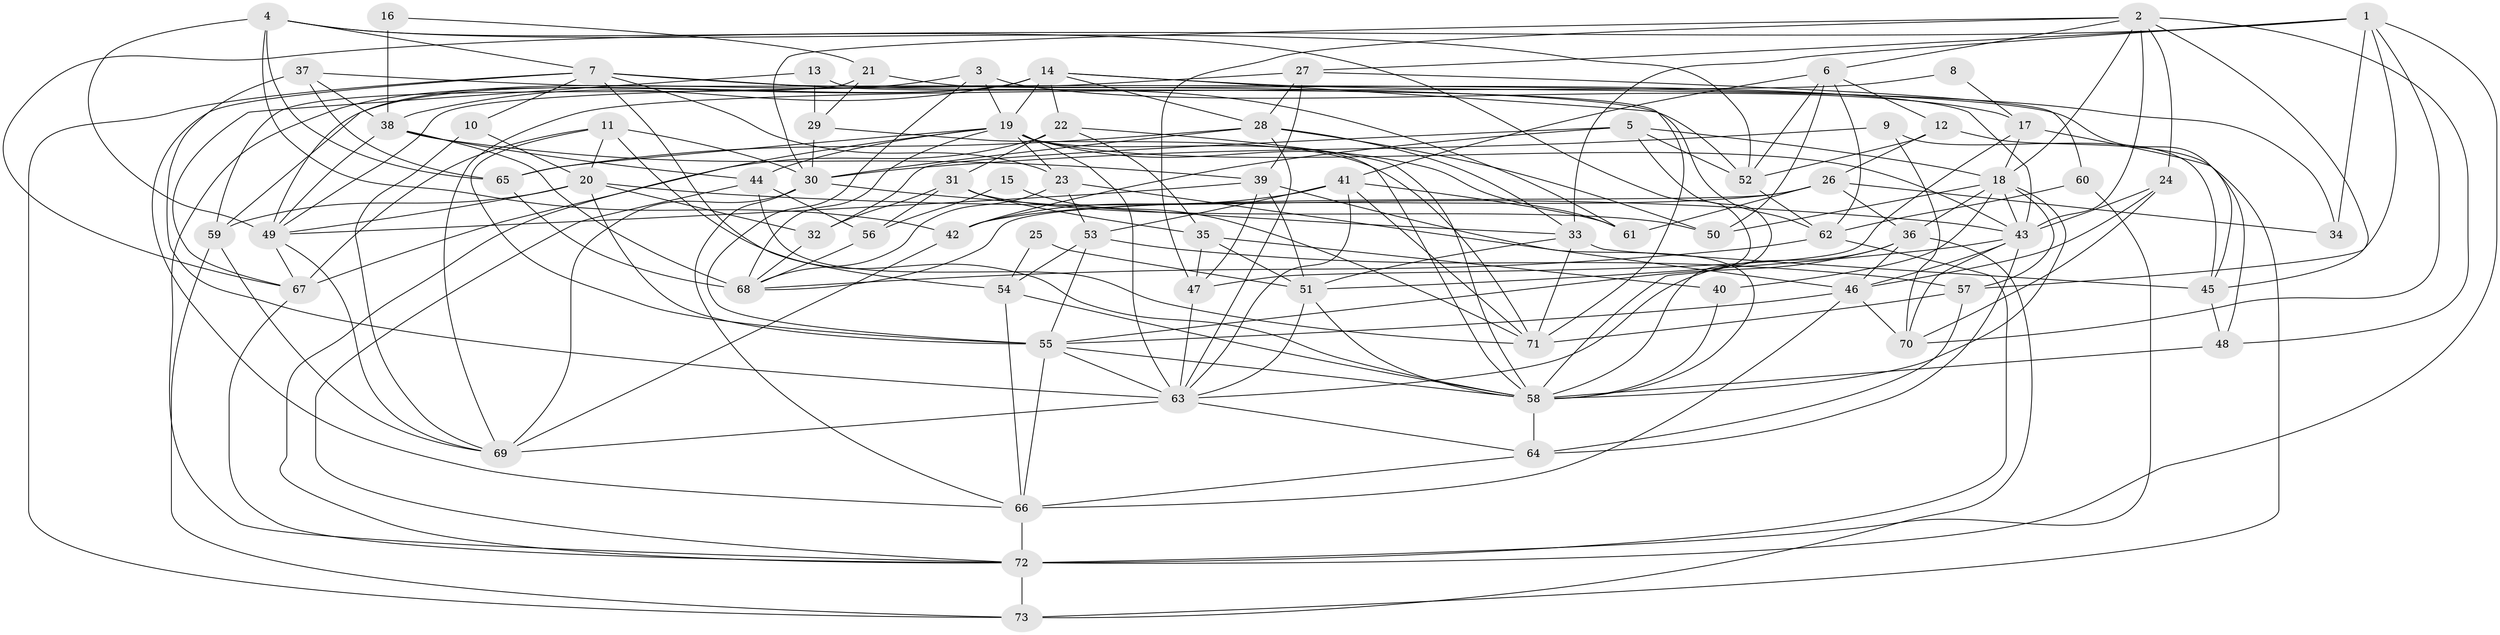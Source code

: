 // original degree distribution, {6: 0.07534246575342465, 7: 0.02054794520547945, 2: 0.15753424657534246, 4: 0.3287671232876712, 3: 0.21232876712328766, 5: 0.1780821917808219, 8: 0.0136986301369863, 11: 0.00684931506849315, 9: 0.00684931506849315}
// Generated by graph-tools (version 1.1) at 2025/02/03/09/25 03:02:09]
// undirected, 73 vertices, 206 edges
graph export_dot {
graph [start="1"]
  node [color=gray90,style=filled];
  1;
  2;
  3;
  4;
  5;
  6;
  7;
  8;
  9;
  10;
  11;
  12;
  13;
  14;
  15;
  16;
  17;
  18;
  19;
  20;
  21;
  22;
  23;
  24;
  25;
  26;
  27;
  28;
  29;
  30;
  31;
  32;
  33;
  34;
  35;
  36;
  37;
  38;
  39;
  40;
  41;
  42;
  43;
  44;
  45;
  46;
  47;
  48;
  49;
  50;
  51;
  52;
  53;
  54;
  55;
  56;
  57;
  58;
  59;
  60;
  61;
  62;
  63;
  64;
  65;
  66;
  67;
  68;
  69;
  70;
  71;
  72;
  73;
  1 -- 27 [weight=1.0];
  1 -- 33 [weight=1.0];
  1 -- 34 [weight=1.0];
  1 -- 57 [weight=1.0];
  1 -- 67 [weight=1.0];
  1 -- 70 [weight=1.0];
  1 -- 72 [weight=1.0];
  2 -- 6 [weight=1.0];
  2 -- 18 [weight=1.0];
  2 -- 24 [weight=1.0];
  2 -- 30 [weight=1.0];
  2 -- 43 [weight=1.0];
  2 -- 45 [weight=1.0];
  2 -- 47 [weight=1.0];
  2 -- 48 [weight=1.0];
  3 -- 17 [weight=1.0];
  3 -- 19 [weight=1.0];
  3 -- 49 [weight=1.0];
  3 -- 55 [weight=1.0];
  4 -- 7 [weight=1.0];
  4 -- 42 [weight=1.0];
  4 -- 49 [weight=1.0];
  4 -- 52 [weight=1.0];
  4 -- 58 [weight=1.0];
  4 -- 65 [weight=1.0];
  5 -- 18 [weight=1.0];
  5 -- 32 [weight=1.0];
  5 -- 42 [weight=1.0];
  5 -- 52 [weight=1.0];
  5 -- 58 [weight=1.0];
  6 -- 12 [weight=1.0];
  6 -- 41 [weight=1.0];
  6 -- 50 [weight=1.0];
  6 -- 52 [weight=1.0];
  6 -- 62 [weight=1.0];
  7 -- 10 [weight=1.0];
  7 -- 23 [weight=1.0];
  7 -- 52 [weight=1.0];
  7 -- 54 [weight=1.0];
  7 -- 61 [weight=1.0];
  7 -- 66 [weight=1.0];
  7 -- 73 [weight=1.0];
  8 -- 17 [weight=1.0];
  8 -- 69 [weight=1.0];
  9 -- 30 [weight=1.0];
  9 -- 45 [weight=1.0];
  9 -- 70 [weight=1.0];
  10 -- 20 [weight=1.0];
  10 -- 69 [weight=1.0];
  11 -- 20 [weight=1.0];
  11 -- 30 [weight=1.0];
  11 -- 55 [weight=1.0];
  11 -- 58 [weight=2.0];
  11 -- 67 [weight=1.0];
  12 -- 26 [weight=1.0];
  12 -- 52 [weight=1.0];
  12 -- 73 [weight=1.0];
  13 -- 29 [weight=1.0];
  13 -- 67 [weight=1.0];
  13 -- 71 [weight=1.0];
  14 -- 19 [weight=1.0];
  14 -- 22 [weight=1.0];
  14 -- 28 [weight=1.0];
  14 -- 34 [weight=1.0];
  14 -- 38 [weight=1.0];
  14 -- 59 [weight=1.0];
  14 -- 62 [weight=1.0];
  14 -- 72 [weight=1.0];
  15 -- 56 [weight=1.0];
  15 -- 71 [weight=1.0];
  16 -- 21 [weight=1.0];
  16 -- 38 [weight=2.0];
  17 -- 18 [weight=2.0];
  17 -- 47 [weight=1.0];
  17 -- 48 [weight=1.0];
  18 -- 36 [weight=1.0];
  18 -- 40 [weight=1.0];
  18 -- 43 [weight=1.0];
  18 -- 50 [weight=1.0];
  18 -- 57 [weight=1.0];
  18 -- 58 [weight=1.0];
  19 -- 23 [weight=1.0];
  19 -- 43 [weight=1.0];
  19 -- 44 [weight=1.0];
  19 -- 58 [weight=1.0];
  19 -- 61 [weight=1.0];
  19 -- 63 [weight=1.0];
  19 -- 65 [weight=1.0];
  19 -- 68 [weight=1.0];
  19 -- 72 [weight=1.0];
  20 -- 32 [weight=1.0];
  20 -- 43 [weight=1.0];
  20 -- 49 [weight=1.0];
  20 -- 55 [weight=1.0];
  20 -- 59 [weight=1.0];
  21 -- 29 [weight=1.0];
  21 -- 43 [weight=1.0];
  21 -- 59 [weight=1.0];
  22 -- 31 [weight=1.0];
  22 -- 35 [weight=1.0];
  22 -- 58 [weight=1.0];
  22 -- 67 [weight=1.0];
  23 -- 46 [weight=1.0];
  23 -- 53 [weight=1.0];
  23 -- 68 [weight=1.0];
  24 -- 43 [weight=1.0];
  24 -- 46 [weight=1.0];
  24 -- 70 [weight=1.0];
  25 -- 51 [weight=2.0];
  25 -- 54 [weight=1.0];
  26 -- 34 [weight=1.0];
  26 -- 36 [weight=1.0];
  26 -- 42 [weight=1.0];
  26 -- 61 [weight=1.0];
  26 -- 68 [weight=1.0];
  27 -- 28 [weight=1.0];
  27 -- 39 [weight=1.0];
  27 -- 49 [weight=1.0];
  27 -- 60 [weight=1.0];
  28 -- 30 [weight=1.0];
  28 -- 33 [weight=1.0];
  28 -- 50 [weight=1.0];
  28 -- 63 [weight=1.0];
  28 -- 65 [weight=1.0];
  29 -- 30 [weight=1.0];
  29 -- 71 [weight=2.0];
  30 -- 33 [weight=1.0];
  30 -- 66 [weight=1.0];
  30 -- 69 [weight=1.0];
  31 -- 32 [weight=1.0];
  31 -- 35 [weight=2.0];
  31 -- 50 [weight=1.0];
  31 -- 56 [weight=1.0];
  32 -- 68 [weight=1.0];
  33 -- 45 [weight=1.0];
  33 -- 51 [weight=1.0];
  33 -- 71 [weight=1.0];
  35 -- 40 [weight=1.0];
  35 -- 47 [weight=1.0];
  35 -- 51 [weight=1.0];
  36 -- 46 [weight=1.0];
  36 -- 55 [weight=1.0];
  36 -- 63 [weight=1.0];
  36 -- 73 [weight=1.0];
  37 -- 38 [weight=1.0];
  37 -- 45 [weight=1.0];
  37 -- 63 [weight=1.0];
  37 -- 65 [weight=1.0];
  38 -- 39 [weight=1.0];
  38 -- 44 [weight=1.0];
  38 -- 49 [weight=1.0];
  38 -- 68 [weight=1.0];
  39 -- 47 [weight=1.0];
  39 -- 49 [weight=1.0];
  39 -- 51 [weight=1.0];
  39 -- 58 [weight=2.0];
  40 -- 58 [weight=1.0];
  41 -- 42 [weight=1.0];
  41 -- 53 [weight=1.0];
  41 -- 61 [weight=1.0];
  41 -- 63 [weight=1.0];
  41 -- 71 [weight=1.0];
  42 -- 69 [weight=1.0];
  43 -- 46 [weight=1.0];
  43 -- 51 [weight=1.0];
  43 -- 64 [weight=1.0];
  43 -- 70 [weight=1.0];
  44 -- 56 [weight=1.0];
  44 -- 71 [weight=1.0];
  44 -- 72 [weight=1.0];
  45 -- 48 [weight=1.0];
  46 -- 55 [weight=1.0];
  46 -- 66 [weight=1.0];
  46 -- 70 [weight=1.0];
  47 -- 63 [weight=1.0];
  48 -- 58 [weight=1.0];
  49 -- 67 [weight=1.0];
  49 -- 69 [weight=1.0];
  51 -- 58 [weight=1.0];
  51 -- 63 [weight=1.0];
  52 -- 62 [weight=2.0];
  53 -- 54 [weight=1.0];
  53 -- 55 [weight=1.0];
  53 -- 57 [weight=1.0];
  54 -- 58 [weight=1.0];
  54 -- 66 [weight=1.0];
  55 -- 58 [weight=1.0];
  55 -- 63 [weight=1.0];
  55 -- 66 [weight=1.0];
  56 -- 68 [weight=1.0];
  57 -- 64 [weight=1.0];
  57 -- 71 [weight=2.0];
  58 -- 64 [weight=1.0];
  59 -- 69 [weight=1.0];
  59 -- 73 [weight=1.0];
  60 -- 62 [weight=2.0];
  60 -- 72 [weight=1.0];
  62 -- 68 [weight=1.0];
  62 -- 72 [weight=2.0];
  63 -- 64 [weight=1.0];
  63 -- 69 [weight=2.0];
  64 -- 66 [weight=1.0];
  65 -- 68 [weight=1.0];
  66 -- 72 [weight=1.0];
  67 -- 72 [weight=1.0];
  72 -- 73 [weight=1.0];
}
